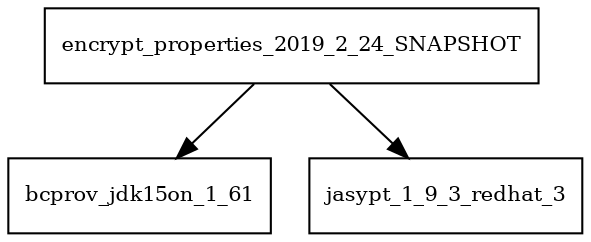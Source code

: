 digraph encrypt_properties_2019_2_24_SNAPSHOT_dependencies {
  node [shape = box, fontsize=10.0];
  encrypt_properties_2019_2_24_SNAPSHOT -> bcprov_jdk15on_1_61;
  encrypt_properties_2019_2_24_SNAPSHOT -> jasypt_1_9_3_redhat_3;
}
